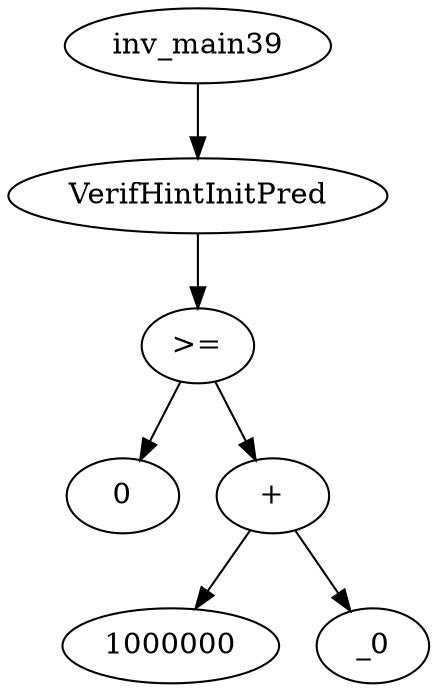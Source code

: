 digraph dag {
0 [label="inv_main39"];
1 [label="VerifHintInitPred"];
2 [label=">="];
3 [label="0"];
4 [label="+"];
5 [label="1000000"];
6 [label="_0"];
0->1
1->2
2->4
2 -> 3
4->6
4 -> 5
}
